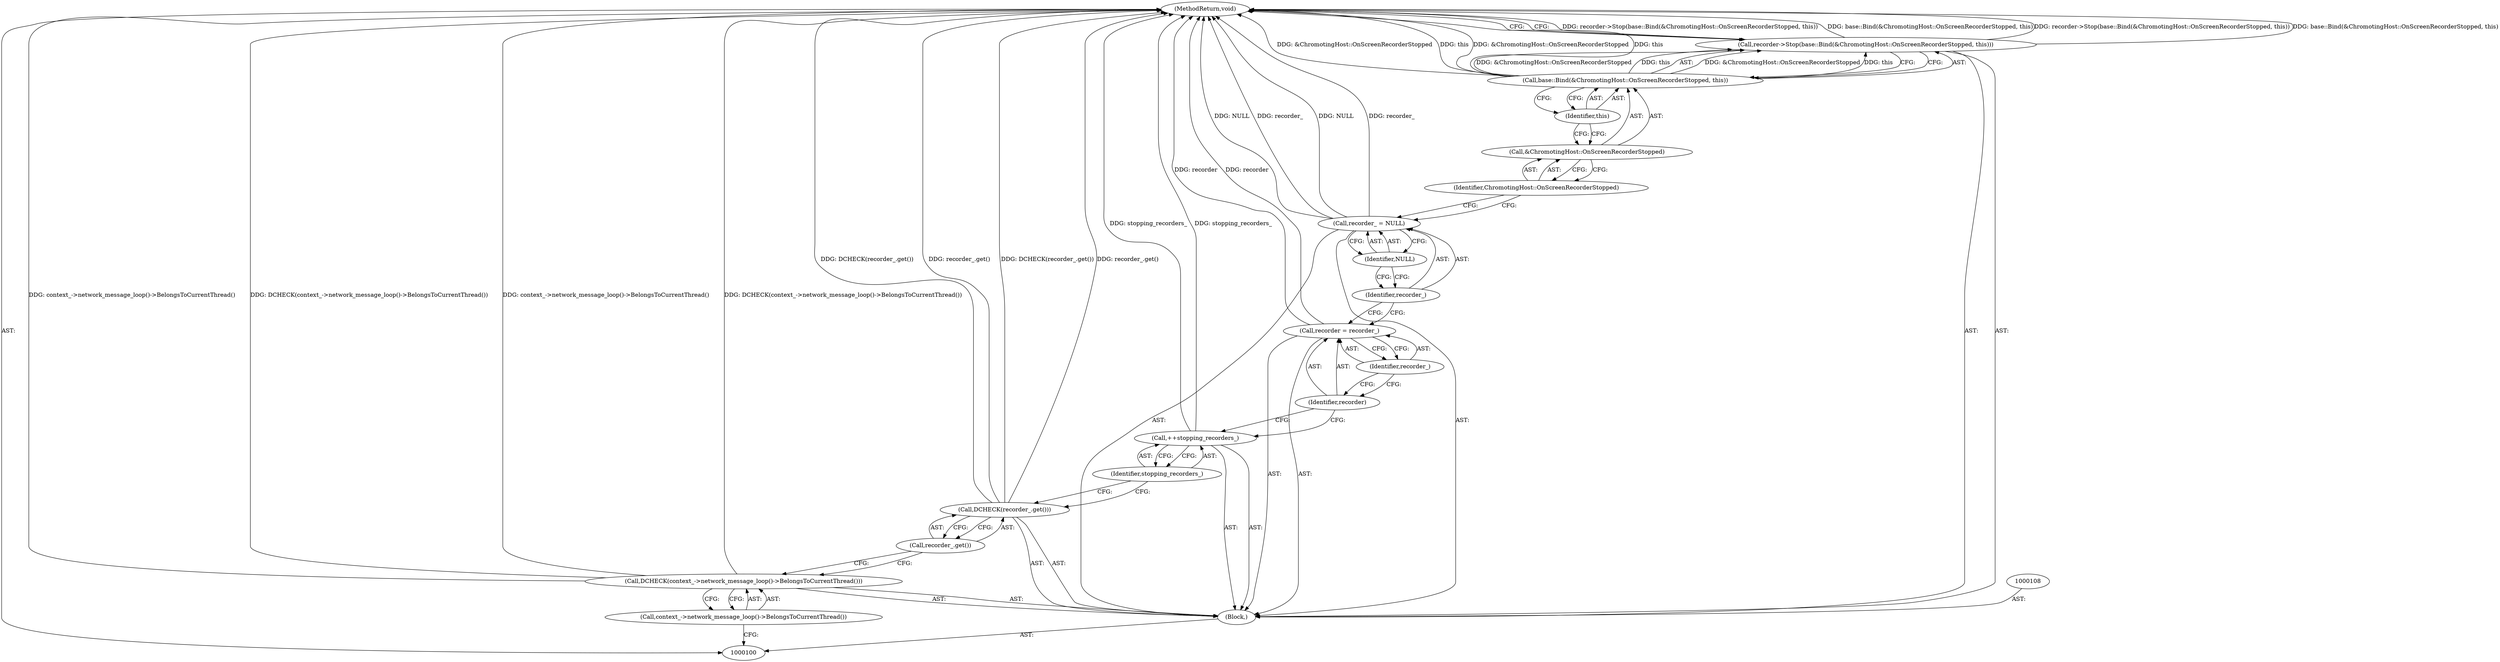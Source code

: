 digraph "0_Chrome_a46bcef82b29d30836a0f26226e3d4aca4fa9612_15" {
"1000120" [label="(MethodReturn,void)"];
"1000101" [label="(Block,)"];
"1000102" [label="(Call,DCHECK(context_->network_message_loop()->BelongsToCurrentThread()))"];
"1000103" [label="(Call,context_->network_message_loop()->BelongsToCurrentThread())"];
"1000105" [label="(Call,recorder_.get())"];
"1000104" [label="(Call,DCHECK(recorder_.get()))"];
"1000106" [label="(Call,++stopping_recorders_)"];
"1000107" [label="(Identifier,stopping_recorders_)"];
"1000109" [label="(Call,recorder = recorder_)"];
"1000110" [label="(Identifier,recorder)"];
"1000111" [label="(Identifier,recorder_)"];
"1000114" [label="(Identifier,NULL)"];
"1000112" [label="(Call,recorder_ = NULL)"];
"1000113" [label="(Identifier,recorder_)"];
"1000116" [label="(Call,base::Bind(&ChromotingHost::OnScreenRecorderStopped, this))"];
"1000115" [label="(Call,recorder->Stop(base::Bind(&ChromotingHost::OnScreenRecorderStopped, this)))"];
"1000117" [label="(Call,&ChromotingHost::OnScreenRecorderStopped)"];
"1000118" [label="(Identifier,ChromotingHost::OnScreenRecorderStopped)"];
"1000119" [label="(Identifier,this)"];
"1000120" -> "1000100"  [label="AST: "];
"1000120" -> "1000115"  [label="CFG: "];
"1000116" -> "1000120"  [label="DDG: &ChromotingHost::OnScreenRecorderStopped"];
"1000116" -> "1000120"  [label="DDG: this"];
"1000106" -> "1000120"  [label="DDG: stopping_recorders_"];
"1000104" -> "1000120"  [label="DDG: DCHECK(recorder_.get())"];
"1000104" -> "1000120"  [label="DDG: recorder_.get()"];
"1000112" -> "1000120"  [label="DDG: NULL"];
"1000112" -> "1000120"  [label="DDG: recorder_"];
"1000102" -> "1000120"  [label="DDG: context_->network_message_loop()->BelongsToCurrentThread()"];
"1000102" -> "1000120"  [label="DDG: DCHECK(context_->network_message_loop()->BelongsToCurrentThread())"];
"1000115" -> "1000120"  [label="DDG: recorder->Stop(base::Bind(&ChromotingHost::OnScreenRecorderStopped, this))"];
"1000115" -> "1000120"  [label="DDG: base::Bind(&ChromotingHost::OnScreenRecorderStopped, this)"];
"1000109" -> "1000120"  [label="DDG: recorder"];
"1000101" -> "1000100"  [label="AST: "];
"1000102" -> "1000101"  [label="AST: "];
"1000104" -> "1000101"  [label="AST: "];
"1000106" -> "1000101"  [label="AST: "];
"1000108" -> "1000101"  [label="AST: "];
"1000109" -> "1000101"  [label="AST: "];
"1000112" -> "1000101"  [label="AST: "];
"1000115" -> "1000101"  [label="AST: "];
"1000102" -> "1000101"  [label="AST: "];
"1000102" -> "1000103"  [label="CFG: "];
"1000103" -> "1000102"  [label="AST: "];
"1000105" -> "1000102"  [label="CFG: "];
"1000102" -> "1000120"  [label="DDG: context_->network_message_loop()->BelongsToCurrentThread()"];
"1000102" -> "1000120"  [label="DDG: DCHECK(context_->network_message_loop()->BelongsToCurrentThread())"];
"1000103" -> "1000102"  [label="AST: "];
"1000103" -> "1000100"  [label="CFG: "];
"1000102" -> "1000103"  [label="CFG: "];
"1000105" -> "1000104"  [label="AST: "];
"1000105" -> "1000102"  [label="CFG: "];
"1000104" -> "1000105"  [label="CFG: "];
"1000104" -> "1000101"  [label="AST: "];
"1000104" -> "1000105"  [label="CFG: "];
"1000105" -> "1000104"  [label="AST: "];
"1000107" -> "1000104"  [label="CFG: "];
"1000104" -> "1000120"  [label="DDG: DCHECK(recorder_.get())"];
"1000104" -> "1000120"  [label="DDG: recorder_.get()"];
"1000106" -> "1000101"  [label="AST: "];
"1000106" -> "1000107"  [label="CFG: "];
"1000107" -> "1000106"  [label="AST: "];
"1000110" -> "1000106"  [label="CFG: "];
"1000106" -> "1000120"  [label="DDG: stopping_recorders_"];
"1000107" -> "1000106"  [label="AST: "];
"1000107" -> "1000104"  [label="CFG: "];
"1000106" -> "1000107"  [label="CFG: "];
"1000109" -> "1000101"  [label="AST: "];
"1000109" -> "1000111"  [label="CFG: "];
"1000110" -> "1000109"  [label="AST: "];
"1000111" -> "1000109"  [label="AST: "];
"1000113" -> "1000109"  [label="CFG: "];
"1000109" -> "1000120"  [label="DDG: recorder"];
"1000110" -> "1000109"  [label="AST: "];
"1000110" -> "1000106"  [label="CFG: "];
"1000111" -> "1000110"  [label="CFG: "];
"1000111" -> "1000109"  [label="AST: "];
"1000111" -> "1000110"  [label="CFG: "];
"1000109" -> "1000111"  [label="CFG: "];
"1000114" -> "1000112"  [label="AST: "];
"1000114" -> "1000113"  [label="CFG: "];
"1000112" -> "1000114"  [label="CFG: "];
"1000112" -> "1000101"  [label="AST: "];
"1000112" -> "1000114"  [label="CFG: "];
"1000113" -> "1000112"  [label="AST: "];
"1000114" -> "1000112"  [label="AST: "];
"1000118" -> "1000112"  [label="CFG: "];
"1000112" -> "1000120"  [label="DDG: NULL"];
"1000112" -> "1000120"  [label="DDG: recorder_"];
"1000113" -> "1000112"  [label="AST: "];
"1000113" -> "1000109"  [label="CFG: "];
"1000114" -> "1000113"  [label="CFG: "];
"1000116" -> "1000115"  [label="AST: "];
"1000116" -> "1000119"  [label="CFG: "];
"1000117" -> "1000116"  [label="AST: "];
"1000119" -> "1000116"  [label="AST: "];
"1000115" -> "1000116"  [label="CFG: "];
"1000116" -> "1000120"  [label="DDG: &ChromotingHost::OnScreenRecorderStopped"];
"1000116" -> "1000120"  [label="DDG: this"];
"1000116" -> "1000115"  [label="DDG: &ChromotingHost::OnScreenRecorderStopped"];
"1000116" -> "1000115"  [label="DDG: this"];
"1000115" -> "1000101"  [label="AST: "];
"1000115" -> "1000116"  [label="CFG: "];
"1000116" -> "1000115"  [label="AST: "];
"1000120" -> "1000115"  [label="CFG: "];
"1000115" -> "1000120"  [label="DDG: recorder->Stop(base::Bind(&ChromotingHost::OnScreenRecorderStopped, this))"];
"1000115" -> "1000120"  [label="DDG: base::Bind(&ChromotingHost::OnScreenRecorderStopped, this)"];
"1000116" -> "1000115"  [label="DDG: &ChromotingHost::OnScreenRecorderStopped"];
"1000116" -> "1000115"  [label="DDG: this"];
"1000117" -> "1000116"  [label="AST: "];
"1000117" -> "1000118"  [label="CFG: "];
"1000118" -> "1000117"  [label="AST: "];
"1000119" -> "1000117"  [label="CFG: "];
"1000118" -> "1000117"  [label="AST: "];
"1000118" -> "1000112"  [label="CFG: "];
"1000117" -> "1000118"  [label="CFG: "];
"1000119" -> "1000116"  [label="AST: "];
"1000119" -> "1000117"  [label="CFG: "];
"1000116" -> "1000119"  [label="CFG: "];
}
